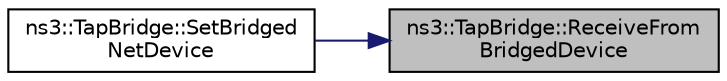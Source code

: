 digraph "ns3::TapBridge::ReceiveFromBridgedDevice"
{
 // LATEX_PDF_SIZE
  edge [fontname="Helvetica",fontsize="10",labelfontname="Helvetica",labelfontsize="10"];
  node [fontname="Helvetica",fontsize="10",shape=record];
  rankdir="RL";
  Node1 [label="ns3::TapBridge::ReceiveFrom\lBridgedDevice",height=0.2,width=0.4,color="black", fillcolor="grey75", style="filled", fontcolor="black",tooltip="Receives a packet from a bridged Device."];
  Node1 -> Node2 [dir="back",color="midnightblue",fontsize="10",style="solid",fontname="Helvetica"];
  Node2 [label="ns3::TapBridge::SetBridged\lNetDevice",height=0.2,width=0.4,color="black", fillcolor="white", style="filled",URL="$classns3_1_1_tap_bridge.html#a0889ae6308758421297e74cb4be9af5b",tooltip="Set the ns-3 net device to bridge."];
}
